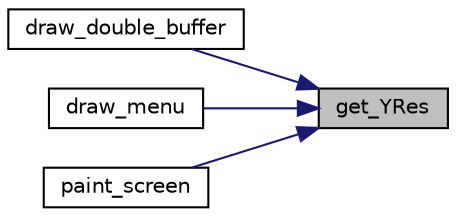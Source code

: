 digraph "get_YRes"
{
 // LATEX_PDF_SIZE
  edge [fontname="Helvetica",fontsize="10",labelfontname="Helvetica",labelfontsize="10"];
  node [fontname="Helvetica",fontsize="10",shape=record];
  rankdir="RL";
  Node1 [label="get_YRes",height=0.2,width=0.4,color="black", fillcolor="grey75", style="filled", fontcolor="black",tooltip="Gets vertical resolution for the given vbe mode."];
  Node1 -> Node2 [dir="back",color="midnightblue",fontsize="10",style="solid",fontname="Helvetica"];
  Node2 [label="draw_double_buffer",height=0.2,width=0.4,color="black", fillcolor="white", style="filled",URL="$group__graphics.html#ga59fe4af42434741fab1b76cc42d51058",tooltip="copies double buffer into main video memory"];
  Node1 -> Node3 [dir="back",color="midnightblue",fontsize="10",style="solid",fontname="Helvetica"];
  Node3 [label="draw_menu",height=0.2,width=0.4,color="black", fillcolor="white", style="filled",URL="$group__aux__functions.html#ga8b436345808e86cfdb278061a65a0fe7",tooltip="Draws Main Menu."];
  Node1 -> Node4 [dir="back",color="midnightblue",fontsize="10",style="solid",fontname="Helvetica"];
  Node4 [label="paint_screen",height=0.2,width=0.4,color="black", fillcolor="white", style="filled",URL="$group__graphics.html#ga1430d88a17cc33c0fb2a40dd6a4aaabc",tooltip="Paints the full screen with a given color."];
}

